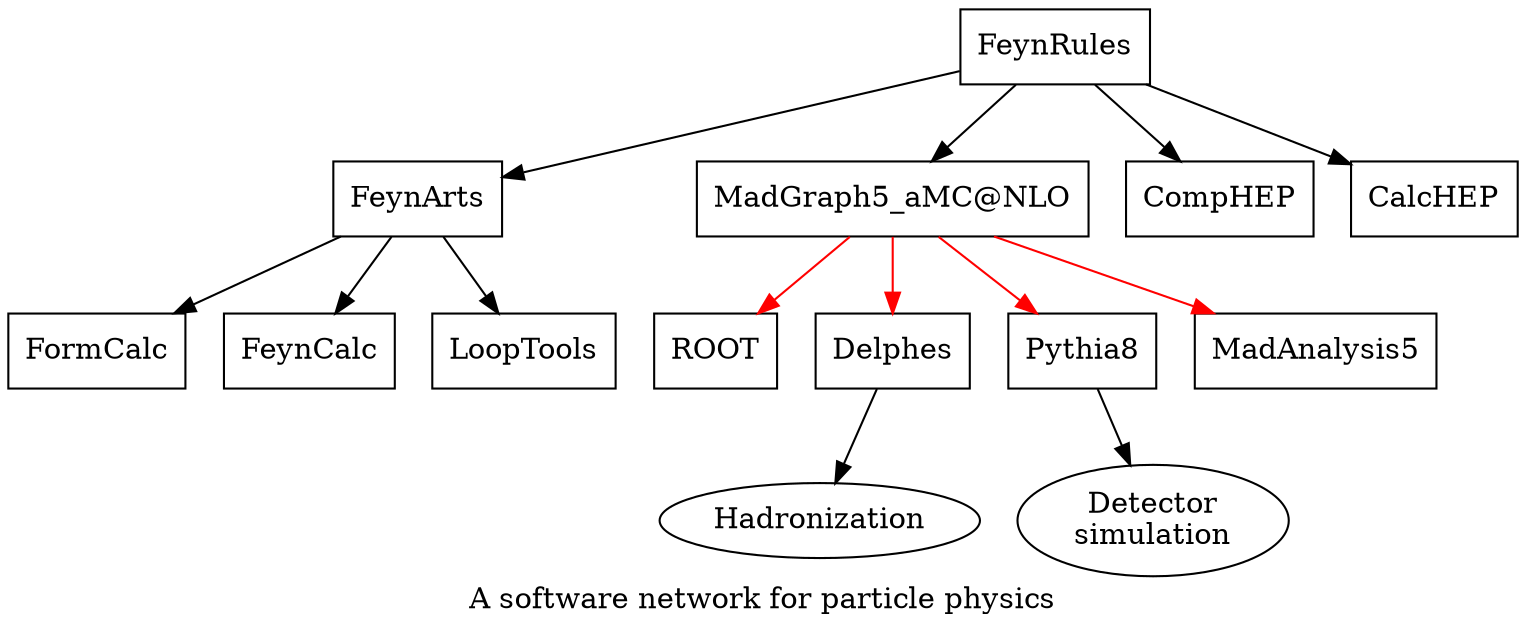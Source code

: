 digraph view_mechanism{
label = "A software network for particle physics";
node [shape = record];

A1[label="FeynRules"];
A2[label="FeynArts"];
A3[label="FormCalc"];
A4[label="FeynCalc"];
A5[label="LoopTools"];
A6[label="MadGraph5_aMC@NLO"];
A7[label="ROOT"];
B1[label = "CompHEP"];
B2[label = "CalcHEP"];
C1[label = "Delphes"];
D1 [label = "Hadronization", shape = ellipse]
C2[label = "Pythia8"];
D2[label="Detector\nsimulation", shape = ellipse]
C3[label="MadAnalysis5"];

A1->A2->{A3;A4;A5};
A1->{B1;B2};
A1->A6;
A6->{A7;C1;C2;C3}[color="red"];
C1->D1;
C2->D2

}
